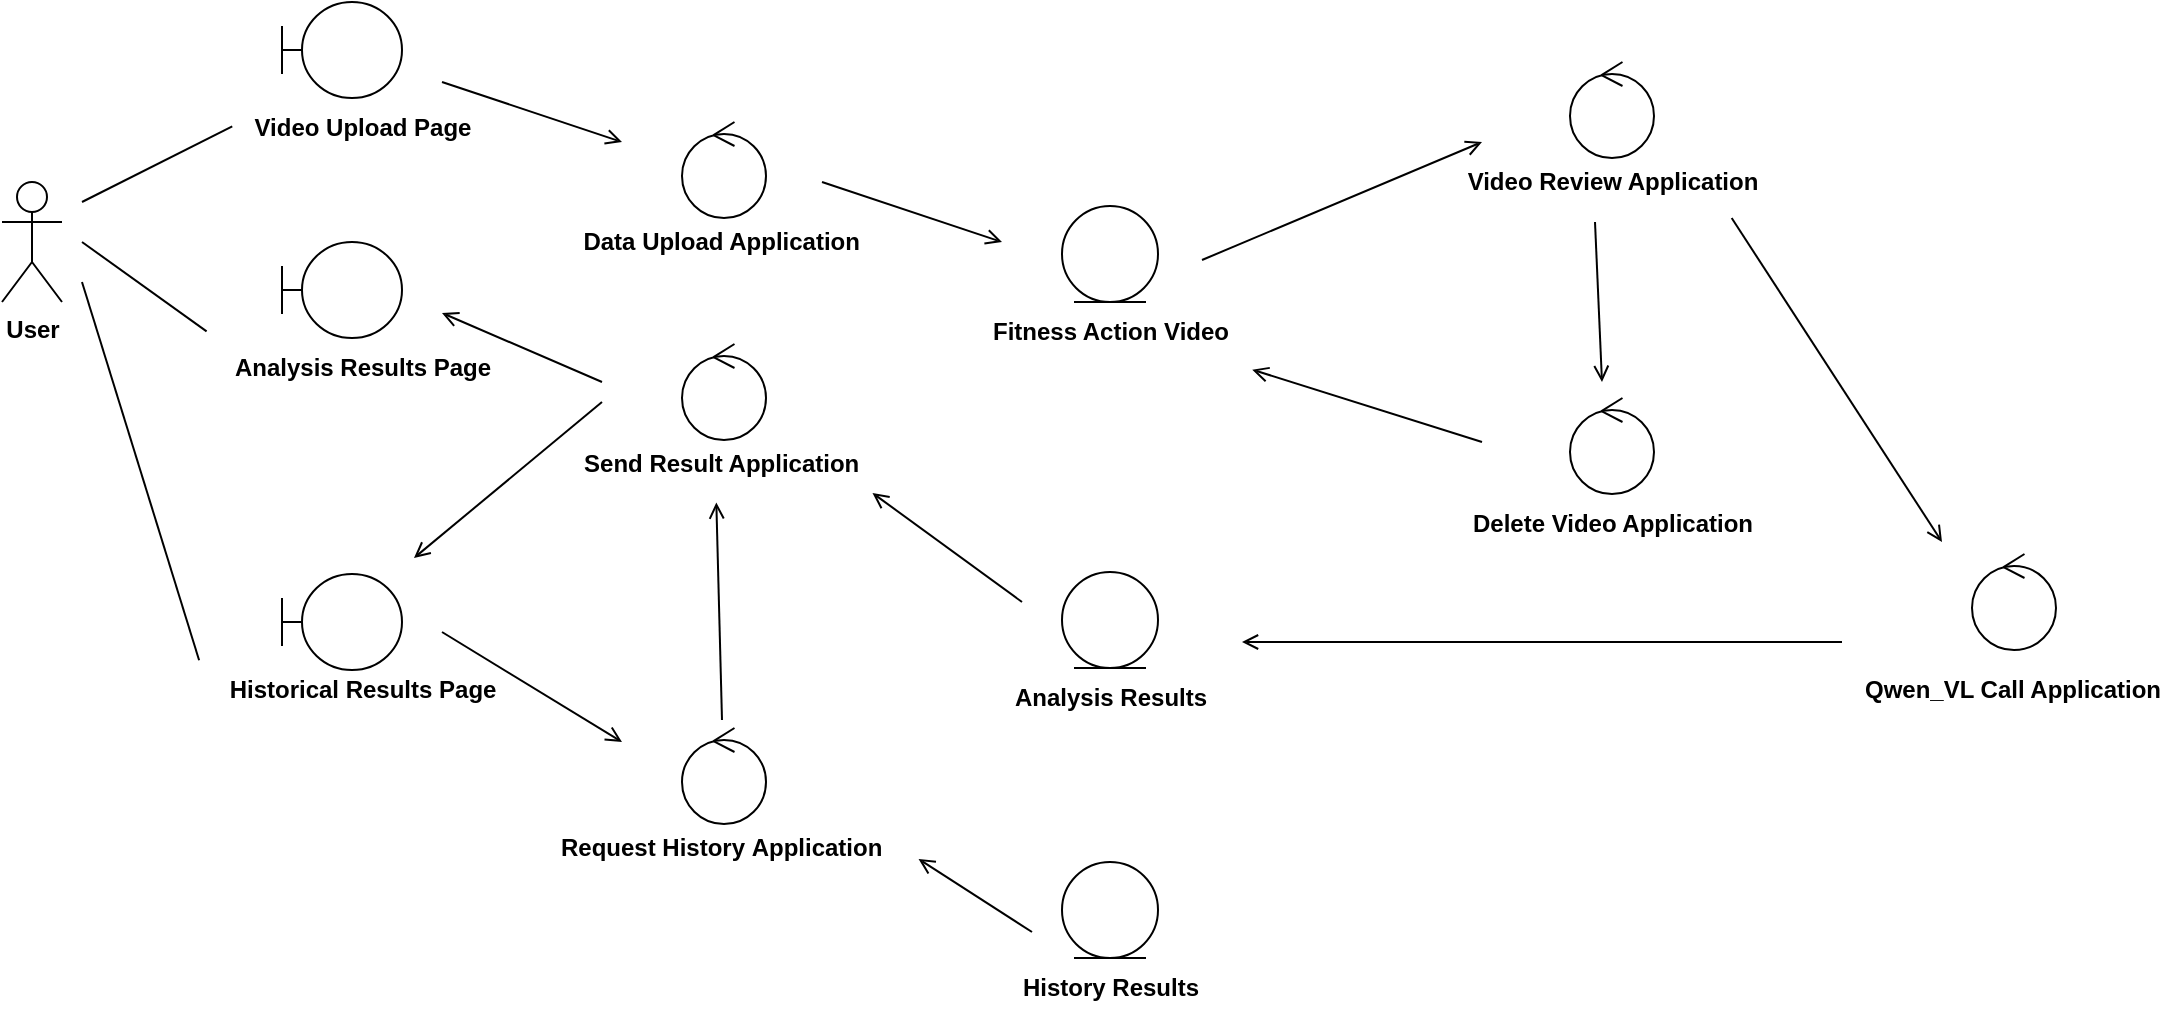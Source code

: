<mxfile version="22.0.3" type="device">
  <diagram name="第 1 页" id="CDgv0ayaT4mq9bY0akKq">
    <mxGraphModel dx="1590" dy="1095" grid="1" gridSize="10" guides="1" tooltips="1" connect="1" arrows="1" fold="1" page="1" pageScale="1" pageWidth="827" pageHeight="1169" math="0" shadow="0">
      <root>
        <mxCell id="0" />
        <mxCell id="1" parent="0" />
        <mxCell id="I0Lb3Z7_06NX-Wviw64G-1" value="&lt;b&gt;User&lt;/b&gt;" style="shape=umlActor;verticalLabelPosition=bottom;verticalAlign=top;html=1;outlineConnect=0;" parent="1" vertex="1">
          <mxGeometry x="60" y="330" width="30" height="60" as="geometry" />
        </mxCell>
        <mxCell id="I0Lb3Z7_06NX-Wviw64G-10" value="" style="ellipse;shape=umlEntity;whiteSpace=wrap;html=1;aspect=fixed;" parent="1" vertex="1">
          <mxGeometry x="590" y="342" width="48" height="48" as="geometry" />
        </mxCell>
        <mxCell id="I0Lb3Z7_06NX-Wviw64G-11" value="" style="shape=umlBoundary;whiteSpace=wrap;html=1;aspect=fixed;" parent="1" vertex="1">
          <mxGeometry x="200" y="240" width="60" height="48" as="geometry" />
        </mxCell>
        <mxCell id="I0Lb3Z7_06NX-Wviw64G-12" value="&lt;b&gt;Video Upload Page&lt;/b&gt;" style="text;html=1;align=center;verticalAlign=middle;resizable=0;points=[];autosize=1;strokeColor=none;fillColor=none;" parent="1" vertex="1">
          <mxGeometry x="175" y="288" width="130" height="30" as="geometry" />
        </mxCell>
        <mxCell id="I0Lb3Z7_06NX-Wviw64G-18" value="" style="shape=umlBoundary;whiteSpace=wrap;html=1;aspect=fixed;" parent="1" vertex="1">
          <mxGeometry x="200" y="360" width="60" height="48" as="geometry" />
        </mxCell>
        <mxCell id="I0Lb3Z7_06NX-Wviw64G-20" value="&lt;b&gt;Analysis Results Page&lt;/b&gt;" style="text;html=1;align=center;verticalAlign=middle;resizable=0;points=[];autosize=1;strokeColor=none;fillColor=none;" parent="1" vertex="1">
          <mxGeometry x="165" y="408" width="150" height="30" as="geometry" />
        </mxCell>
        <mxCell id="I0Lb3Z7_06NX-Wviw64G-21" value="" style="shape=umlBoundary;whiteSpace=wrap;html=1;aspect=fixed;" parent="1" vertex="1">
          <mxGeometry x="200" y="526" width="60" height="48" as="geometry" />
        </mxCell>
        <mxCell id="I0Lb3Z7_06NX-Wviw64G-22" value="&lt;b&gt;Historical Results&amp;nbsp;Page&lt;/b&gt;" style="text;html=1;align=center;verticalAlign=middle;resizable=0;points=[];autosize=1;strokeColor=none;fillColor=none;" parent="1" vertex="1">
          <mxGeometry x="160" y="569" width="160" height="30" as="geometry" />
        </mxCell>
        <mxCell id="I0Lb3Z7_06NX-Wviw64G-33" value="" style="endArrow=none;html=1;rounded=0;entryX=0.001;entryY=0.472;entryDx=0;entryDy=0;entryPerimeter=0;" parent="1" target="I0Lb3Z7_06NX-Wviw64G-12" edge="1">
          <mxGeometry width="50" height="50" relative="1" as="geometry">
            <mxPoint x="100" y="340" as="sourcePoint" />
            <mxPoint x="380" y="380" as="targetPoint" />
          </mxGeometry>
        </mxCell>
        <mxCell id="I0Lb3Z7_06NX-Wviw64G-34" value="" style="endArrow=none;html=1;rounded=0;entryX=-0.018;entryY=-0.111;entryDx=0;entryDy=0;entryPerimeter=0;" parent="1" target="I0Lb3Z7_06NX-Wviw64G-20" edge="1">
          <mxGeometry width="50" height="50" relative="1" as="geometry">
            <mxPoint x="100" y="360" as="sourcePoint" />
            <mxPoint x="185" y="312" as="targetPoint" />
          </mxGeometry>
        </mxCell>
        <mxCell id="I0Lb3Z7_06NX-Wviw64G-35" value="" style="endArrow=none;html=1;rounded=0;entryX=-0.009;entryY=0.003;entryDx=0;entryDy=0;entryPerimeter=0;" parent="1" target="I0Lb3Z7_06NX-Wviw64G-22" edge="1">
          <mxGeometry width="50" height="50" relative="1" as="geometry">
            <mxPoint x="100" y="380" as="sourcePoint" />
            <mxPoint x="172" y="415" as="targetPoint" />
          </mxGeometry>
        </mxCell>
        <mxCell id="I0Lb3Z7_06NX-Wviw64G-36" value="" style="ellipse;shape=umlControl;whiteSpace=wrap;html=1;aspect=fixed;" parent="1" vertex="1">
          <mxGeometry x="400" y="300" width="42" height="48" as="geometry" />
        </mxCell>
        <mxCell id="I0Lb3Z7_06NX-Wviw64G-37" value="&lt;b&gt;Data Upload Application&amp;nbsp;&lt;/b&gt;" style="text;html=1;align=center;verticalAlign=middle;resizable=0;points=[];autosize=1;strokeColor=none;fillColor=none;" parent="1" vertex="1">
          <mxGeometry x="336" y="345" width="170" height="30" as="geometry" />
        </mxCell>
        <mxCell id="I0Lb3Z7_06NX-Wviw64G-38" value="" style="endArrow=open;html=1;rounded=0;endFill=0;" parent="1" edge="1">
          <mxGeometry width="50" height="50" relative="1" as="geometry">
            <mxPoint x="280" y="280" as="sourcePoint" />
            <mxPoint x="370" y="310" as="targetPoint" />
          </mxGeometry>
        </mxCell>
        <mxCell id="I0Lb3Z7_06NX-Wviw64G-40" value="&lt;b&gt;Fitness Action Video&lt;/b&gt;" style="text;html=1;align=center;verticalAlign=middle;resizable=0;points=[];autosize=1;strokeColor=none;fillColor=none;" parent="1" vertex="1">
          <mxGeometry x="544" y="390" width="140" height="30" as="geometry" />
        </mxCell>
        <mxCell id="I0Lb3Z7_06NX-Wviw64G-41" value="" style="endArrow=open;html=1;rounded=0;endFill=0;" parent="1" edge="1">
          <mxGeometry width="50" height="50" relative="1" as="geometry">
            <mxPoint x="470" y="330" as="sourcePoint" />
            <mxPoint x="560" y="360" as="targetPoint" />
          </mxGeometry>
        </mxCell>
        <mxCell id="I0Lb3Z7_06NX-Wviw64G-44" value="" style="endArrow=open;html=1;rounded=0;endFill=0;" parent="1" edge="1">
          <mxGeometry width="50" height="50" relative="1" as="geometry">
            <mxPoint x="660" y="369" as="sourcePoint" />
            <mxPoint x="800" y="310" as="targetPoint" />
          </mxGeometry>
        </mxCell>
        <mxCell id="I0Lb3Z7_06NX-Wviw64G-45" value="" style="ellipse;shape=umlControl;whiteSpace=wrap;html=1;aspect=fixed;" parent="1" vertex="1">
          <mxGeometry x="844" y="270" width="42" height="48" as="geometry" />
        </mxCell>
        <mxCell id="I0Lb3Z7_06NX-Wviw64G-46" value="&lt;b&gt;Video Review Application&lt;/b&gt;" style="text;html=1;align=center;verticalAlign=middle;resizable=0;points=[];autosize=1;strokeColor=none;fillColor=none;" parent="1" vertex="1">
          <mxGeometry x="780" y="315" width="170" height="30" as="geometry" />
        </mxCell>
        <mxCell id="I0Lb3Z7_06NX-Wviw64G-49" value="" style="ellipse;shape=umlControl;whiteSpace=wrap;html=1;aspect=fixed;" parent="1" vertex="1">
          <mxGeometry x="844" y="438" width="42" height="48" as="geometry" />
        </mxCell>
        <mxCell id="I0Lb3Z7_06NX-Wviw64G-50" value="&lt;b&gt;Delete Video Application&lt;/b&gt;" style="text;html=1;align=center;verticalAlign=middle;resizable=0;points=[];autosize=1;strokeColor=none;fillColor=none;" parent="1" vertex="1">
          <mxGeometry x="785" y="486" width="160" height="30" as="geometry" />
        </mxCell>
        <mxCell id="I0Lb3Z7_06NX-Wviw64G-51" value="" style="endArrow=open;html=1;rounded=0;exitX=0.45;exitY=1.167;exitDx=0;exitDy=0;exitPerimeter=0;endFill=0;" parent="1" source="I0Lb3Z7_06NX-Wviw64G-46" edge="1">
          <mxGeometry width="50" height="50" relative="1" as="geometry">
            <mxPoint x="945" y="420" as="sourcePoint" />
            <mxPoint x="860" y="430" as="targetPoint" />
          </mxGeometry>
        </mxCell>
        <mxCell id="I0Lb3Z7_06NX-Wviw64G-52" value="" style="endArrow=open;html=1;rounded=0;entryX=1.008;entryY=1.128;entryDx=0;entryDy=0;entryPerimeter=0;endFill=0;" parent="1" target="I0Lb3Z7_06NX-Wviw64G-40" edge="1">
          <mxGeometry width="50" height="50" relative="1" as="geometry">
            <mxPoint x="800" y="460" as="sourcePoint" />
            <mxPoint x="870" y="440" as="targetPoint" />
          </mxGeometry>
        </mxCell>
        <mxCell id="I0Lb3Z7_06NX-Wviw64G-53" value="" style="ellipse;shape=umlControl;whiteSpace=wrap;html=1;aspect=fixed;" parent="1" vertex="1">
          <mxGeometry x="1045" y="516" width="42" height="48" as="geometry" />
        </mxCell>
        <mxCell id="I0Lb3Z7_06NX-Wviw64G-54" value="&lt;b&gt;Qwen_VL Call Application&lt;/b&gt;" style="text;html=1;align=center;verticalAlign=middle;resizable=0;points=[];autosize=1;strokeColor=none;fillColor=none;" parent="1" vertex="1">
          <mxGeometry x="980" y="569" width="170" height="30" as="geometry" />
        </mxCell>
        <mxCell id="I0Lb3Z7_06NX-Wviw64G-55" value="" style="endArrow=open;html=1;rounded=0;exitX=0.852;exitY=1.1;exitDx=0;exitDy=0;exitPerimeter=0;endFill=0;" parent="1" source="I0Lb3Z7_06NX-Wviw64G-46" edge="1">
          <mxGeometry width="50" height="50" relative="1" as="geometry">
            <mxPoint x="915" y="345" as="sourcePoint" />
            <mxPoint x="1030" y="510" as="targetPoint" />
          </mxGeometry>
        </mxCell>
        <mxCell id="I0Lb3Z7_06NX-Wviw64G-56" value="" style="ellipse;shape=umlEntity;whiteSpace=wrap;html=1;aspect=fixed;" parent="1" vertex="1">
          <mxGeometry x="590" y="525" width="48" height="48" as="geometry" />
        </mxCell>
        <mxCell id="I0Lb3Z7_06NX-Wviw64G-57" value="&lt;b&gt;Analysis Results&lt;/b&gt;" style="text;html=1;align=center;verticalAlign=middle;resizable=0;points=[];autosize=1;strokeColor=none;fillColor=none;" parent="1" vertex="1">
          <mxGeometry x="554" y="573" width="120" height="30" as="geometry" />
        </mxCell>
        <mxCell id="I0Lb3Z7_06NX-Wviw64G-58" value="" style="endArrow=open;html=1;rounded=0;endFill=0;" parent="1" edge="1">
          <mxGeometry width="50" height="50" relative="1" as="geometry">
            <mxPoint x="980" y="560" as="sourcePoint" />
            <mxPoint x="680" y="560" as="targetPoint" />
          </mxGeometry>
        </mxCell>
        <mxCell id="I0Lb3Z7_06NX-Wviw64G-59" value="" style="endArrow=open;html=1;rounded=0;entryX=0.964;entryY=0.983;entryDx=0;entryDy=0;entryPerimeter=0;endFill=0;" parent="1" target="I0Lb3Z7_06NX-Wviw64G-61" edge="1">
          <mxGeometry width="50" height="50" relative="1" as="geometry">
            <mxPoint x="570" y="540" as="sourcePoint" />
            <mxPoint x="510" y="500" as="targetPoint" />
          </mxGeometry>
        </mxCell>
        <mxCell id="I0Lb3Z7_06NX-Wviw64G-60" value="" style="ellipse;shape=umlControl;whiteSpace=wrap;html=1;aspect=fixed;" parent="1" vertex="1">
          <mxGeometry x="400" y="411" width="42" height="48" as="geometry" />
        </mxCell>
        <mxCell id="I0Lb3Z7_06NX-Wviw64G-61" value="&lt;b&gt;Send Result Application&amp;nbsp;&lt;/b&gt;" style="text;html=1;align=center;verticalAlign=middle;resizable=0;points=[];autosize=1;strokeColor=none;fillColor=none;" parent="1" vertex="1">
          <mxGeometry x="341" y="456" width="160" height="30" as="geometry" />
        </mxCell>
        <mxCell id="I0Lb3Z7_06NX-Wviw64G-62" value="" style="endArrow=open;html=1;rounded=0;entryX=0.964;entryY=0.983;entryDx=0;entryDy=0;entryPerimeter=0;endFill=0;" parent="1" edge="1">
          <mxGeometry width="50" height="50" relative="1" as="geometry">
            <mxPoint x="360" y="430" as="sourcePoint" />
            <mxPoint x="280" y="395.5" as="targetPoint" />
          </mxGeometry>
        </mxCell>
        <mxCell id="I0Lb3Z7_06NX-Wviw64G-63" value="" style="ellipse;shape=umlControl;whiteSpace=wrap;html=1;aspect=fixed;" parent="1" vertex="1">
          <mxGeometry x="400" y="603" width="42" height="48" as="geometry" />
        </mxCell>
        <mxCell id="I0Lb3Z7_06NX-Wviw64G-64" value="&lt;b&gt;Request History&amp;nbsp;Application&amp;nbsp;&lt;/b&gt;" style="text;html=1;align=center;verticalAlign=middle;resizable=0;points=[];autosize=1;strokeColor=none;fillColor=none;" parent="1" vertex="1">
          <mxGeometry x="326" y="648" width="190" height="30" as="geometry" />
        </mxCell>
        <mxCell id="I0Lb3Z7_06NX-Wviw64G-65" value="" style="ellipse;shape=umlEntity;whiteSpace=wrap;html=1;aspect=fixed;" parent="1" vertex="1">
          <mxGeometry x="590" y="670" width="48" height="48" as="geometry" />
        </mxCell>
        <mxCell id="I0Lb3Z7_06NX-Wviw64G-66" value="&lt;b&gt;History Results&lt;/b&gt;" style="text;html=1;align=center;verticalAlign=middle;resizable=0;points=[];autosize=1;strokeColor=none;fillColor=none;" parent="1" vertex="1">
          <mxGeometry x="559" y="718" width="110" height="30" as="geometry" />
        </mxCell>
        <mxCell id="I0Lb3Z7_06NX-Wviw64G-67" value="" style="endArrow=open;html=1;rounded=0;entryX=1.012;entryY=0.682;entryDx=0;entryDy=0;entryPerimeter=0;endFill=0;" parent="1" target="I0Lb3Z7_06NX-Wviw64G-64" edge="1">
          <mxGeometry width="50" height="50" relative="1" as="geometry">
            <mxPoint x="575" y="705" as="sourcePoint" />
            <mxPoint x="500" y="650" as="targetPoint" />
          </mxGeometry>
        </mxCell>
        <mxCell id="I0Lb3Z7_06NX-Wviw64G-68" value="" style="endArrow=open;html=1;rounded=0;endFill=0;" parent="1" edge="1">
          <mxGeometry width="50" height="50" relative="1" as="geometry">
            <mxPoint x="280" y="555" as="sourcePoint" />
            <mxPoint x="370" y="610" as="targetPoint" />
          </mxGeometry>
        </mxCell>
        <mxCell id="I0Lb3Z7_06NX-Wviw64G-69" value="" style="endArrow=open;html=1;rounded=0;entryX=0.476;entryY=1.141;entryDx=0;entryDy=0;entryPerimeter=0;endFill=0;" parent="1" target="I0Lb3Z7_06NX-Wviw64G-61" edge="1">
          <mxGeometry width="50" height="50" relative="1" as="geometry">
            <mxPoint x="420" y="599" as="sourcePoint" />
            <mxPoint x="470" y="549" as="targetPoint" />
          </mxGeometry>
        </mxCell>
        <mxCell id="I0Lb3Z7_06NX-Wviw64G-71" value="" style="endArrow=open;html=1;rounded=0;entryX=0.964;entryY=0.983;entryDx=0;entryDy=0;entryPerimeter=0;endFill=0;" parent="1" edge="1">
          <mxGeometry width="50" height="50" relative="1" as="geometry">
            <mxPoint x="360" y="440" as="sourcePoint" />
            <mxPoint x="266" y="518" as="targetPoint" />
          </mxGeometry>
        </mxCell>
      </root>
    </mxGraphModel>
  </diagram>
</mxfile>

